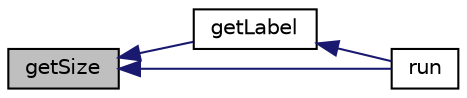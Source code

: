 digraph "getSize"
{
  edge [fontname="Helvetica",fontsize="10",labelfontname="Helvetica",labelfontsize="10"];
  node [fontname="Helvetica",fontsize="10",shape=record];
  rankdir="LR";
  Node1 [label="getSize",height=0.2,width=0.4,color="black", fillcolor="grey75", style="filled" fontcolor="black"];
  Node1 -> Node2 [dir="back",color="midnightblue",fontsize="10",style="solid",fontname="Helvetica"];
  Node2 [label="getLabel",height=0.2,width=0.4,color="black", fillcolor="white", style="filled",URL="$class_test_suite.html#a14c4e7420d903d3e40342266333d2ecf"];
  Node2 -> Node3 [dir="back",color="midnightblue",fontsize="10",style="solid",fontname="Helvetica"];
  Node3 [label="run",height=0.2,width=0.4,color="black", fillcolor="white", style="filled",URL="$class_test_suite.html#a2f12518bc8ebaa709bba2ddf6dd15380"];
  Node1 -> Node3 [dir="back",color="midnightblue",fontsize="10",style="solid",fontname="Helvetica"];
}
